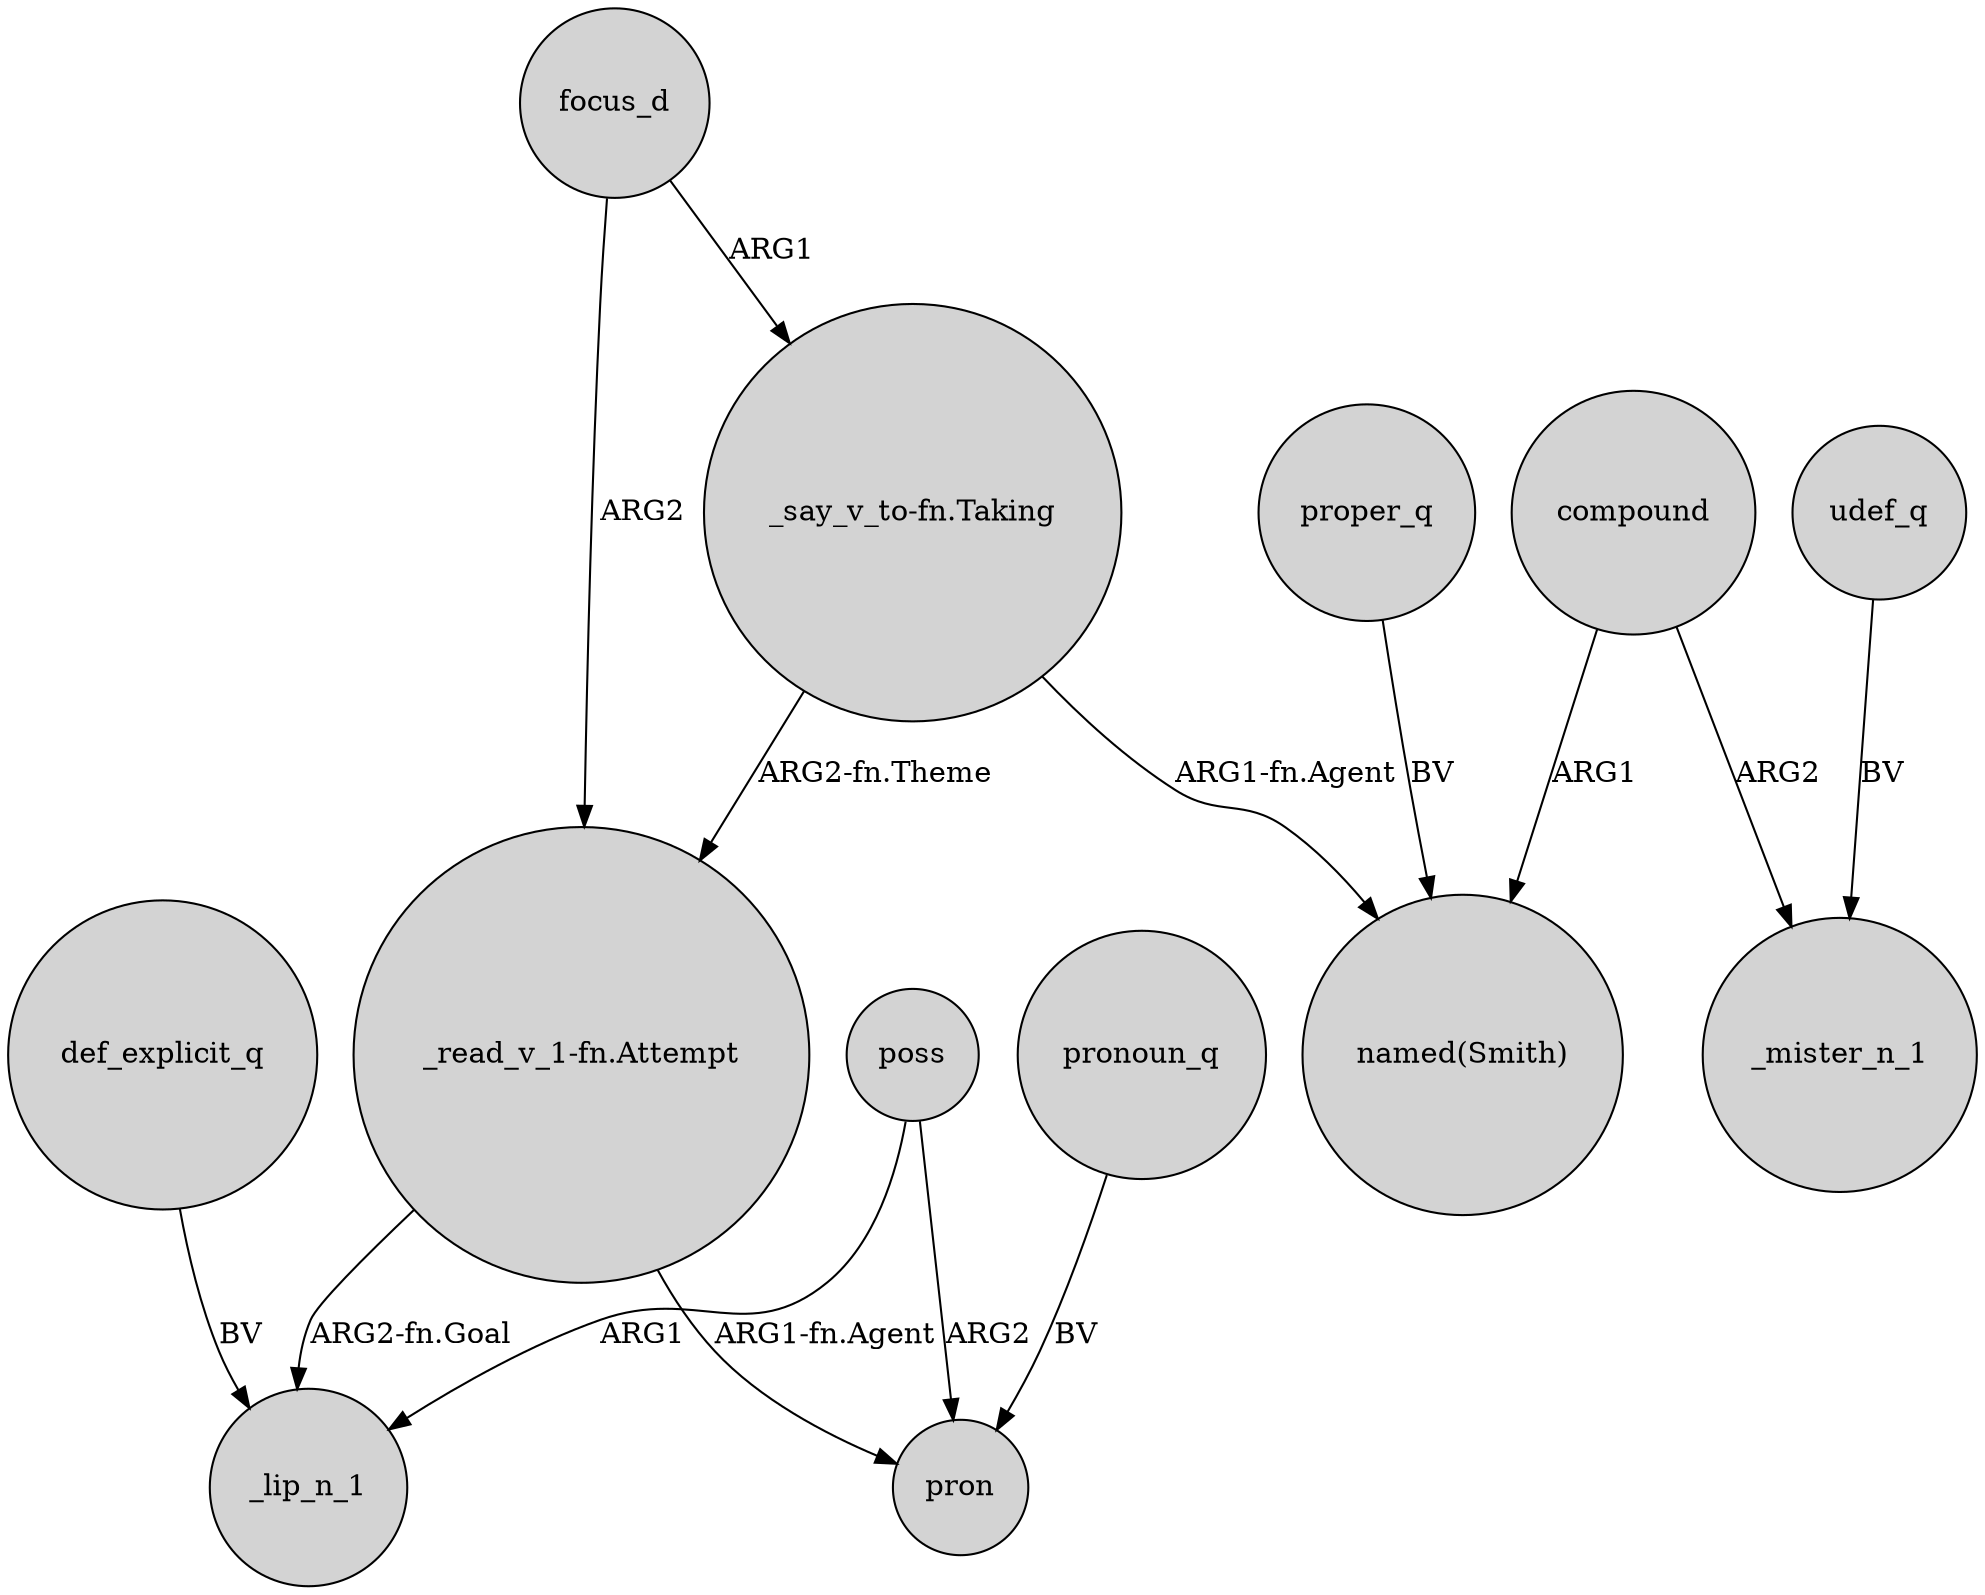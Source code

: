 digraph {
	node [shape=circle style=filled]
	def_explicit_q -> _lip_n_1 [label=BV]
	"_read_v_1-fn.Attempt" -> _lip_n_1 [label="ARG2-fn.Goal"]
	focus_d -> "_read_v_1-fn.Attempt" [label=ARG2]
	compound -> _mister_n_1 [label=ARG2]
	udef_q -> _mister_n_1 [label=BV]
	poss -> _lip_n_1 [label=ARG1]
	focus_d -> "_say_v_to-fn.Taking" [label=ARG1]
	poss -> pron [label=ARG2]
	proper_q -> "named(Smith)" [label=BV]
	compound -> "named(Smith)" [label=ARG1]
	pronoun_q -> pron [label=BV]
	"_say_v_to-fn.Taking" -> "named(Smith)" [label="ARG1-fn.Agent"]
	"_read_v_1-fn.Attempt" -> pron [label="ARG1-fn.Agent"]
	"_say_v_to-fn.Taking" -> "_read_v_1-fn.Attempt" [label="ARG2-fn.Theme"]
}

